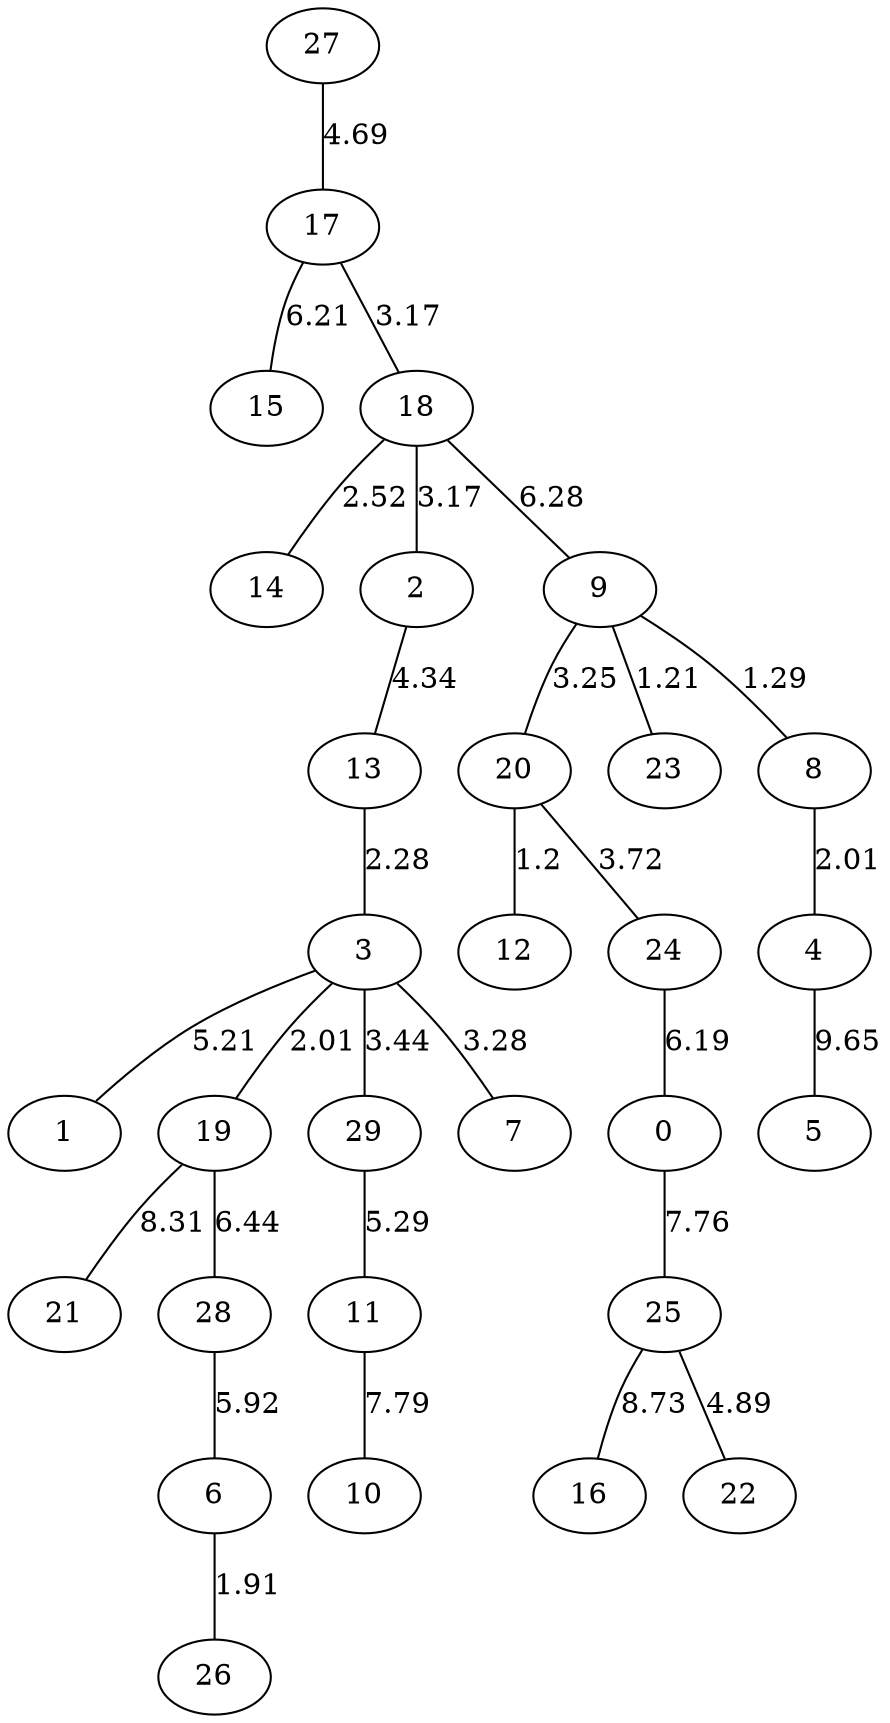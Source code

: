 graph G {
  "0";
  "1";
  "10";
  "11";
  "12";
  "13";
  "14";
  "15";
  "16";
  "17";
  "18";
  "19";
  "2";
  "20";
  "21";
  "22";
  "23";
  "24";
  "25";
  "26";
  "27";
  "28";
  "29";
  "3";
  "4";
  "5";
  "6";
  "7";
  "8";
  "9";
  "27" -- "17" [label="4.69"];
  "17" -- "18" [label="3.17"];
  "18" -- "14" [label="2.52"];
  "18" -- "2" [label="3.17"];
  "2" -- "13" [label="4.34"];
  "13" -- "3" [label="2.28"];
  "3" -- "19" [label="2.01"];
  "3" -- "7" [label="3.28"];
  "3" -- "29" [label="3.44"];
  "3" -- "1" [label="5.21"];
  "29" -- "11" [label="5.29"];
  "17" -- "15" [label="6.21"];
  "18" -- "9" [label="6.28"];
  "9" -- "23" [label="1.21"];
  "9" -- "8" [label="1.29"];
  "8" -- "4" [label="2.01"];
  "9" -- "20" [label="3.25"];
  "20" -- "12" [label="1.2"];
  "20" -- "24" [label="3.72"];
  "24" -- "0" [label="6.19"];
  "19" -- "28" [label="6.44"];
  "28" -- "6" [label="5.92"];
  "6" -- "26" [label="1.91"];
  "0" -- "25" [label="7.76"];
  "25" -- "22" [label="4.89"];
  "11" -- "10" [label="7.79"];
  "19" -- "21" [label="8.31"];
  "25" -- "16" [label="8.73"];
  "4" -- "5" [label="9.65"];
}
